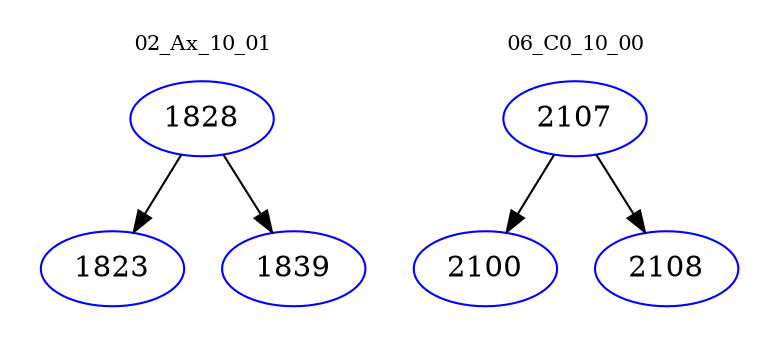 digraph{
subgraph cluster_0 {
color = white
label = "02_Ax_10_01";
fontsize=10;
T0_1828 [label="1828", color="blue"]
T0_1828 -> T0_1823 [color="black"]
T0_1823 [label="1823", color="blue"]
T0_1828 -> T0_1839 [color="black"]
T0_1839 [label="1839", color="blue"]
}
subgraph cluster_1 {
color = white
label = "06_C0_10_00";
fontsize=10;
T1_2107 [label="2107", color="blue"]
T1_2107 -> T1_2100 [color="black"]
T1_2100 [label="2100", color="blue"]
T1_2107 -> T1_2108 [color="black"]
T1_2108 [label="2108", color="blue"]
}
}
